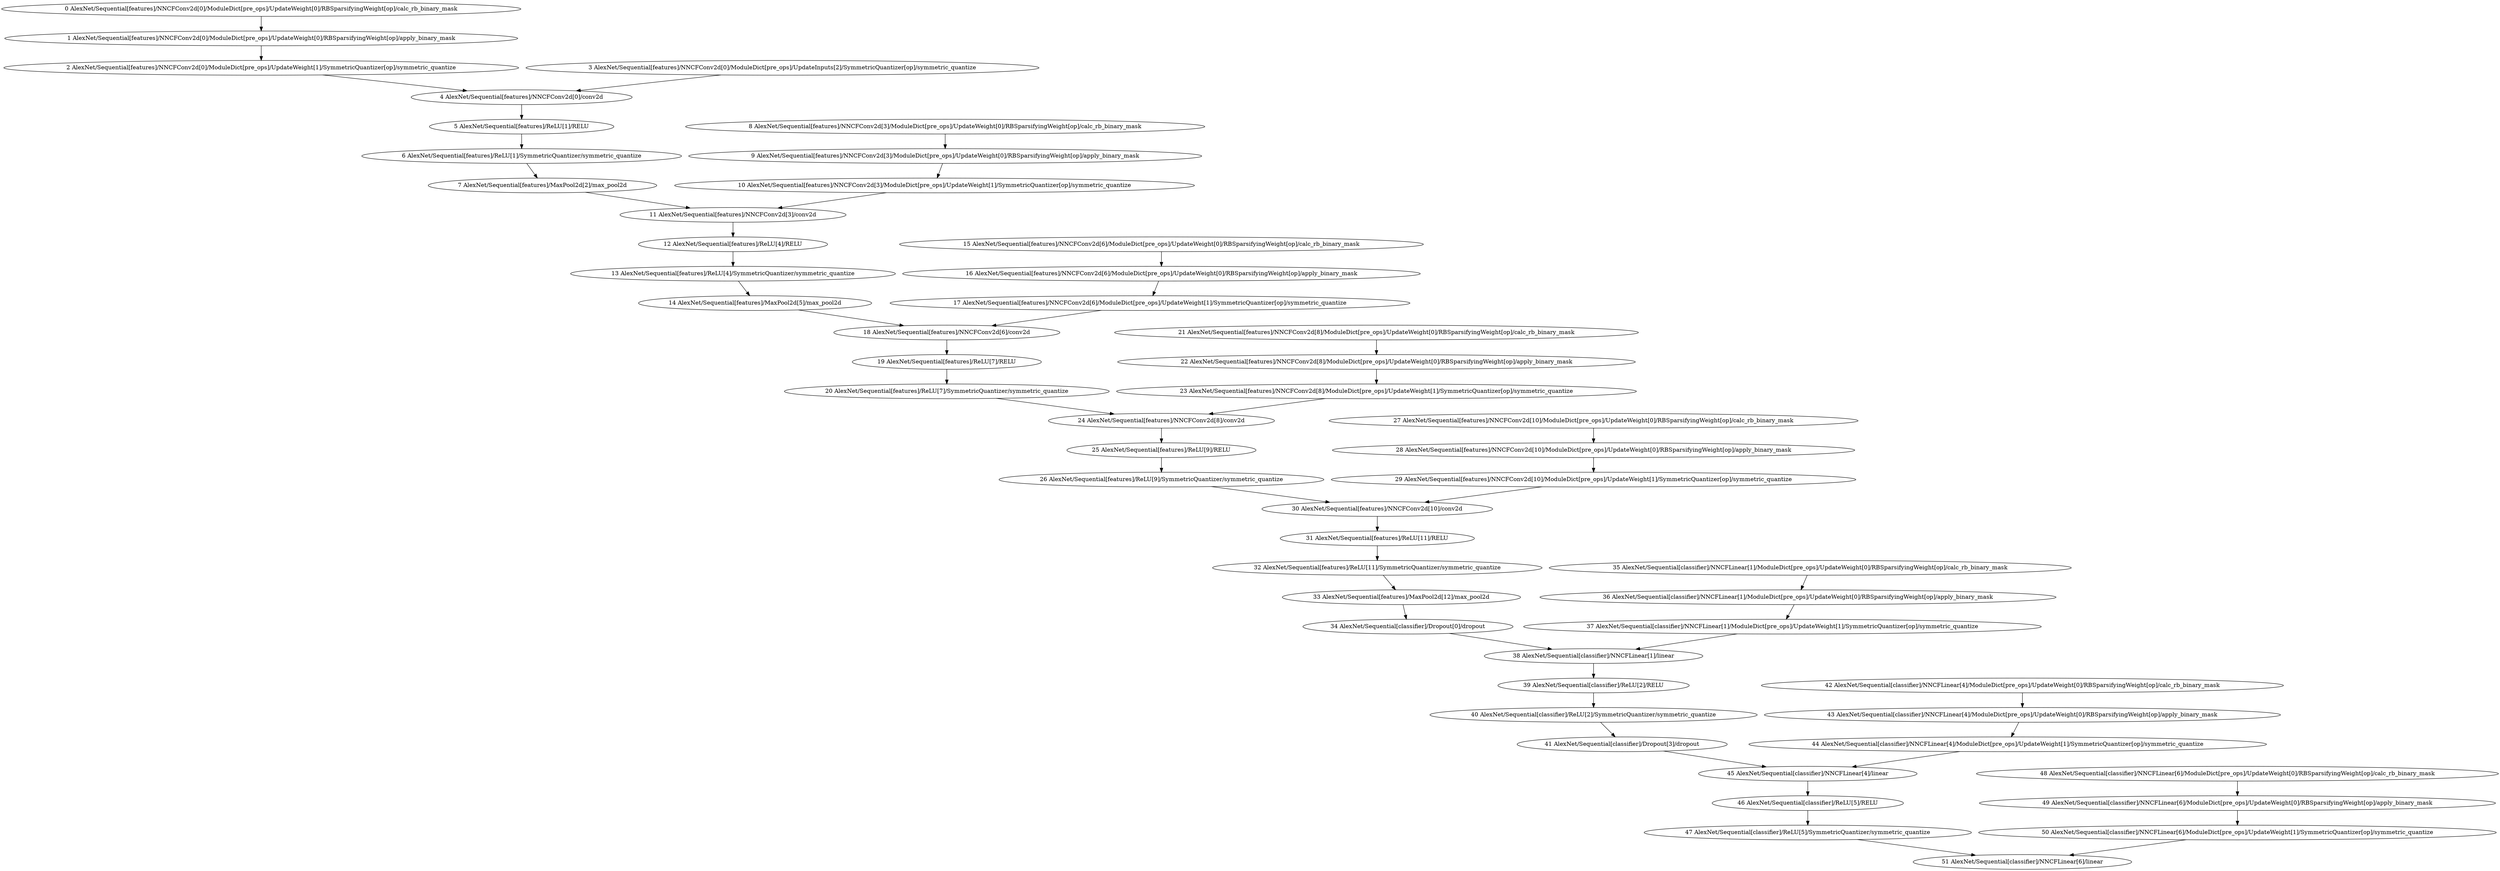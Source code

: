 strict digraph  {
"0 AlexNet/Sequential[features]/NNCFConv2d[0]/ModuleDict[pre_ops]/UpdateWeight[0]/RBSparsifyingWeight[op]/calc_rb_binary_mask" [id=0, scope="AlexNet/Sequential[features]/NNCFConv2d[0]/ModuleDict[pre_ops]/UpdateWeight[0]/RBSparsifyingWeight[op]", type=calc_rb_binary_mask];
"1 AlexNet/Sequential[features]/NNCFConv2d[0]/ModuleDict[pre_ops]/UpdateWeight[0]/RBSparsifyingWeight[op]/apply_binary_mask" [id=1, scope="AlexNet/Sequential[features]/NNCFConv2d[0]/ModuleDict[pre_ops]/UpdateWeight[0]/RBSparsifyingWeight[op]", type=apply_binary_mask];
"2 AlexNet/Sequential[features]/NNCFConv2d[0]/ModuleDict[pre_ops]/UpdateWeight[1]/SymmetricQuantizer[op]/symmetric_quantize" [id=2, scope="AlexNet/Sequential[features]/NNCFConv2d[0]/ModuleDict[pre_ops]/UpdateWeight[1]/SymmetricQuantizer[op]", type=symmetric_quantize];
"3 AlexNet/Sequential[features]/NNCFConv2d[0]/ModuleDict[pre_ops]/UpdateInputs[2]/SymmetricQuantizer[op]/symmetric_quantize" [id=3, scope="AlexNet/Sequential[features]/NNCFConv2d[0]/ModuleDict[pre_ops]/UpdateInputs[2]/SymmetricQuantizer[op]", type=symmetric_quantize];
"4 AlexNet/Sequential[features]/NNCFConv2d[0]/conv2d" [id=4, scope="AlexNet/Sequential[features]/NNCFConv2d[0]", type=conv2d];
"5 AlexNet/Sequential[features]/ReLU[1]/RELU" [id=5, scope="AlexNet/Sequential[features]/ReLU[1]", type=RELU];
"6 AlexNet/Sequential[features]/ReLU[1]/SymmetricQuantizer/symmetric_quantize" [id=6, scope="AlexNet/Sequential[features]/ReLU[1]/SymmetricQuantizer", type=symmetric_quantize];
"7 AlexNet/Sequential[features]/MaxPool2d[2]/max_pool2d" [id=7, scope="AlexNet/Sequential[features]/MaxPool2d[2]", type=max_pool2d];
"8 AlexNet/Sequential[features]/NNCFConv2d[3]/ModuleDict[pre_ops]/UpdateWeight[0]/RBSparsifyingWeight[op]/calc_rb_binary_mask" [id=8, scope="AlexNet/Sequential[features]/NNCFConv2d[3]/ModuleDict[pre_ops]/UpdateWeight[0]/RBSparsifyingWeight[op]", type=calc_rb_binary_mask];
"9 AlexNet/Sequential[features]/NNCFConv2d[3]/ModuleDict[pre_ops]/UpdateWeight[0]/RBSparsifyingWeight[op]/apply_binary_mask" [id=9, scope="AlexNet/Sequential[features]/NNCFConv2d[3]/ModuleDict[pre_ops]/UpdateWeight[0]/RBSparsifyingWeight[op]", type=apply_binary_mask];
"10 AlexNet/Sequential[features]/NNCFConv2d[3]/ModuleDict[pre_ops]/UpdateWeight[1]/SymmetricQuantizer[op]/symmetric_quantize" [id=10, scope="AlexNet/Sequential[features]/NNCFConv2d[3]/ModuleDict[pre_ops]/UpdateWeight[1]/SymmetricQuantizer[op]", type=symmetric_quantize];
"11 AlexNet/Sequential[features]/NNCFConv2d[3]/conv2d" [id=11, scope="AlexNet/Sequential[features]/NNCFConv2d[3]", type=conv2d];
"12 AlexNet/Sequential[features]/ReLU[4]/RELU" [id=12, scope="AlexNet/Sequential[features]/ReLU[4]", type=RELU];
"13 AlexNet/Sequential[features]/ReLU[4]/SymmetricQuantizer/symmetric_quantize" [id=13, scope="AlexNet/Sequential[features]/ReLU[4]/SymmetricQuantizer", type=symmetric_quantize];
"14 AlexNet/Sequential[features]/MaxPool2d[5]/max_pool2d" [id=14, scope="AlexNet/Sequential[features]/MaxPool2d[5]", type=max_pool2d];
"15 AlexNet/Sequential[features]/NNCFConv2d[6]/ModuleDict[pre_ops]/UpdateWeight[0]/RBSparsifyingWeight[op]/calc_rb_binary_mask" [id=15, scope="AlexNet/Sequential[features]/NNCFConv2d[6]/ModuleDict[pre_ops]/UpdateWeight[0]/RBSparsifyingWeight[op]", type=calc_rb_binary_mask];
"16 AlexNet/Sequential[features]/NNCFConv2d[6]/ModuleDict[pre_ops]/UpdateWeight[0]/RBSparsifyingWeight[op]/apply_binary_mask" [id=16, scope="AlexNet/Sequential[features]/NNCFConv2d[6]/ModuleDict[pre_ops]/UpdateWeight[0]/RBSparsifyingWeight[op]", type=apply_binary_mask];
"17 AlexNet/Sequential[features]/NNCFConv2d[6]/ModuleDict[pre_ops]/UpdateWeight[1]/SymmetricQuantizer[op]/symmetric_quantize" [id=17, scope="AlexNet/Sequential[features]/NNCFConv2d[6]/ModuleDict[pre_ops]/UpdateWeight[1]/SymmetricQuantizer[op]", type=symmetric_quantize];
"18 AlexNet/Sequential[features]/NNCFConv2d[6]/conv2d" [id=18, scope="AlexNet/Sequential[features]/NNCFConv2d[6]", type=conv2d];
"19 AlexNet/Sequential[features]/ReLU[7]/RELU" [id=19, scope="AlexNet/Sequential[features]/ReLU[7]", type=RELU];
"20 AlexNet/Sequential[features]/ReLU[7]/SymmetricQuantizer/symmetric_quantize" [id=20, scope="AlexNet/Sequential[features]/ReLU[7]/SymmetricQuantizer", type=symmetric_quantize];
"21 AlexNet/Sequential[features]/NNCFConv2d[8]/ModuleDict[pre_ops]/UpdateWeight[0]/RBSparsifyingWeight[op]/calc_rb_binary_mask" [id=21, scope="AlexNet/Sequential[features]/NNCFConv2d[8]/ModuleDict[pre_ops]/UpdateWeight[0]/RBSparsifyingWeight[op]", type=calc_rb_binary_mask];
"22 AlexNet/Sequential[features]/NNCFConv2d[8]/ModuleDict[pre_ops]/UpdateWeight[0]/RBSparsifyingWeight[op]/apply_binary_mask" [id=22, scope="AlexNet/Sequential[features]/NNCFConv2d[8]/ModuleDict[pre_ops]/UpdateWeight[0]/RBSparsifyingWeight[op]", type=apply_binary_mask];
"23 AlexNet/Sequential[features]/NNCFConv2d[8]/ModuleDict[pre_ops]/UpdateWeight[1]/SymmetricQuantizer[op]/symmetric_quantize" [id=23, scope="AlexNet/Sequential[features]/NNCFConv2d[8]/ModuleDict[pre_ops]/UpdateWeight[1]/SymmetricQuantizer[op]", type=symmetric_quantize];
"24 AlexNet/Sequential[features]/NNCFConv2d[8]/conv2d" [id=24, scope="AlexNet/Sequential[features]/NNCFConv2d[8]", type=conv2d];
"25 AlexNet/Sequential[features]/ReLU[9]/RELU" [id=25, scope="AlexNet/Sequential[features]/ReLU[9]", type=RELU];
"26 AlexNet/Sequential[features]/ReLU[9]/SymmetricQuantizer/symmetric_quantize" [id=26, scope="AlexNet/Sequential[features]/ReLU[9]/SymmetricQuantizer", type=symmetric_quantize];
"27 AlexNet/Sequential[features]/NNCFConv2d[10]/ModuleDict[pre_ops]/UpdateWeight[0]/RBSparsifyingWeight[op]/calc_rb_binary_mask" [id=27, scope="AlexNet/Sequential[features]/NNCFConv2d[10]/ModuleDict[pre_ops]/UpdateWeight[0]/RBSparsifyingWeight[op]", type=calc_rb_binary_mask];
"28 AlexNet/Sequential[features]/NNCFConv2d[10]/ModuleDict[pre_ops]/UpdateWeight[0]/RBSparsifyingWeight[op]/apply_binary_mask" [id=28, scope="AlexNet/Sequential[features]/NNCFConv2d[10]/ModuleDict[pre_ops]/UpdateWeight[0]/RBSparsifyingWeight[op]", type=apply_binary_mask];
"29 AlexNet/Sequential[features]/NNCFConv2d[10]/ModuleDict[pre_ops]/UpdateWeight[1]/SymmetricQuantizer[op]/symmetric_quantize" [id=29, scope="AlexNet/Sequential[features]/NNCFConv2d[10]/ModuleDict[pre_ops]/UpdateWeight[1]/SymmetricQuantizer[op]", type=symmetric_quantize];
"30 AlexNet/Sequential[features]/NNCFConv2d[10]/conv2d" [id=30, scope="AlexNet/Sequential[features]/NNCFConv2d[10]", type=conv2d];
"31 AlexNet/Sequential[features]/ReLU[11]/RELU" [id=31, scope="AlexNet/Sequential[features]/ReLU[11]", type=RELU];
"32 AlexNet/Sequential[features]/ReLU[11]/SymmetricQuantizer/symmetric_quantize" [id=32, scope="AlexNet/Sequential[features]/ReLU[11]/SymmetricQuantizer", type=symmetric_quantize];
"33 AlexNet/Sequential[features]/MaxPool2d[12]/max_pool2d" [id=33, scope="AlexNet/Sequential[features]/MaxPool2d[12]", type=max_pool2d];
"34 AlexNet/Sequential[classifier]/Dropout[0]/dropout" [id=34, scope="AlexNet/Sequential[classifier]/Dropout[0]", type=dropout];
"35 AlexNet/Sequential[classifier]/NNCFLinear[1]/ModuleDict[pre_ops]/UpdateWeight[0]/RBSparsifyingWeight[op]/calc_rb_binary_mask" [id=35, scope="AlexNet/Sequential[classifier]/NNCFLinear[1]/ModuleDict[pre_ops]/UpdateWeight[0]/RBSparsifyingWeight[op]", type=calc_rb_binary_mask];
"36 AlexNet/Sequential[classifier]/NNCFLinear[1]/ModuleDict[pre_ops]/UpdateWeight[0]/RBSparsifyingWeight[op]/apply_binary_mask" [id=36, scope="AlexNet/Sequential[classifier]/NNCFLinear[1]/ModuleDict[pre_ops]/UpdateWeight[0]/RBSparsifyingWeight[op]", type=apply_binary_mask];
"37 AlexNet/Sequential[classifier]/NNCFLinear[1]/ModuleDict[pre_ops]/UpdateWeight[1]/SymmetricQuantizer[op]/symmetric_quantize" [id=37, scope="AlexNet/Sequential[classifier]/NNCFLinear[1]/ModuleDict[pre_ops]/UpdateWeight[1]/SymmetricQuantizer[op]", type=symmetric_quantize];
"38 AlexNet/Sequential[classifier]/NNCFLinear[1]/linear" [id=38, scope="AlexNet/Sequential[classifier]/NNCFLinear[1]", type=linear];
"39 AlexNet/Sequential[classifier]/ReLU[2]/RELU" [id=39, scope="AlexNet/Sequential[classifier]/ReLU[2]", type=RELU];
"40 AlexNet/Sequential[classifier]/ReLU[2]/SymmetricQuantizer/symmetric_quantize" [id=40, scope="AlexNet/Sequential[classifier]/ReLU[2]/SymmetricQuantizer", type=symmetric_quantize];
"41 AlexNet/Sequential[classifier]/Dropout[3]/dropout" [id=41, scope="AlexNet/Sequential[classifier]/Dropout[3]", type=dropout];
"42 AlexNet/Sequential[classifier]/NNCFLinear[4]/ModuleDict[pre_ops]/UpdateWeight[0]/RBSparsifyingWeight[op]/calc_rb_binary_mask" [id=42, scope="AlexNet/Sequential[classifier]/NNCFLinear[4]/ModuleDict[pre_ops]/UpdateWeight[0]/RBSparsifyingWeight[op]", type=calc_rb_binary_mask];
"43 AlexNet/Sequential[classifier]/NNCFLinear[4]/ModuleDict[pre_ops]/UpdateWeight[0]/RBSparsifyingWeight[op]/apply_binary_mask" [id=43, scope="AlexNet/Sequential[classifier]/NNCFLinear[4]/ModuleDict[pre_ops]/UpdateWeight[0]/RBSparsifyingWeight[op]", type=apply_binary_mask];
"44 AlexNet/Sequential[classifier]/NNCFLinear[4]/ModuleDict[pre_ops]/UpdateWeight[1]/SymmetricQuantizer[op]/symmetric_quantize" [id=44, scope="AlexNet/Sequential[classifier]/NNCFLinear[4]/ModuleDict[pre_ops]/UpdateWeight[1]/SymmetricQuantizer[op]", type=symmetric_quantize];
"45 AlexNet/Sequential[classifier]/NNCFLinear[4]/linear" [id=45, scope="AlexNet/Sequential[classifier]/NNCFLinear[4]", type=linear];
"46 AlexNet/Sequential[classifier]/ReLU[5]/RELU" [id=46, scope="AlexNet/Sequential[classifier]/ReLU[5]", type=RELU];
"47 AlexNet/Sequential[classifier]/ReLU[5]/SymmetricQuantizer/symmetric_quantize" [id=47, scope="AlexNet/Sequential[classifier]/ReLU[5]/SymmetricQuantizer", type=symmetric_quantize];
"48 AlexNet/Sequential[classifier]/NNCFLinear[6]/ModuleDict[pre_ops]/UpdateWeight[0]/RBSparsifyingWeight[op]/calc_rb_binary_mask" [id=48, scope="AlexNet/Sequential[classifier]/NNCFLinear[6]/ModuleDict[pre_ops]/UpdateWeight[0]/RBSparsifyingWeight[op]", type=calc_rb_binary_mask];
"49 AlexNet/Sequential[classifier]/NNCFLinear[6]/ModuleDict[pre_ops]/UpdateWeight[0]/RBSparsifyingWeight[op]/apply_binary_mask" [id=49, scope="AlexNet/Sequential[classifier]/NNCFLinear[6]/ModuleDict[pre_ops]/UpdateWeight[0]/RBSparsifyingWeight[op]", type=apply_binary_mask];
"50 AlexNet/Sequential[classifier]/NNCFLinear[6]/ModuleDict[pre_ops]/UpdateWeight[1]/SymmetricQuantizer[op]/symmetric_quantize" [id=50, scope="AlexNet/Sequential[classifier]/NNCFLinear[6]/ModuleDict[pre_ops]/UpdateWeight[1]/SymmetricQuantizer[op]", type=symmetric_quantize];
"51 AlexNet/Sequential[classifier]/NNCFLinear[6]/linear" [id=51, scope="AlexNet/Sequential[classifier]/NNCFLinear[6]", type=linear];
"0 AlexNet/Sequential[features]/NNCFConv2d[0]/ModuleDict[pre_ops]/UpdateWeight[0]/RBSparsifyingWeight[op]/calc_rb_binary_mask" -> "1 AlexNet/Sequential[features]/NNCFConv2d[0]/ModuleDict[pre_ops]/UpdateWeight[0]/RBSparsifyingWeight[op]/apply_binary_mask";
"1 AlexNet/Sequential[features]/NNCFConv2d[0]/ModuleDict[pre_ops]/UpdateWeight[0]/RBSparsifyingWeight[op]/apply_binary_mask" -> "2 AlexNet/Sequential[features]/NNCFConv2d[0]/ModuleDict[pre_ops]/UpdateWeight[1]/SymmetricQuantizer[op]/symmetric_quantize";
"2 AlexNet/Sequential[features]/NNCFConv2d[0]/ModuleDict[pre_ops]/UpdateWeight[1]/SymmetricQuantizer[op]/symmetric_quantize" -> "4 AlexNet/Sequential[features]/NNCFConv2d[0]/conv2d";
"3 AlexNet/Sequential[features]/NNCFConv2d[0]/ModuleDict[pre_ops]/UpdateInputs[2]/SymmetricQuantizer[op]/symmetric_quantize" -> "4 AlexNet/Sequential[features]/NNCFConv2d[0]/conv2d";
"4 AlexNet/Sequential[features]/NNCFConv2d[0]/conv2d" -> "5 AlexNet/Sequential[features]/ReLU[1]/RELU";
"5 AlexNet/Sequential[features]/ReLU[1]/RELU" -> "6 AlexNet/Sequential[features]/ReLU[1]/SymmetricQuantizer/symmetric_quantize";
"6 AlexNet/Sequential[features]/ReLU[1]/SymmetricQuantizer/symmetric_quantize" -> "7 AlexNet/Sequential[features]/MaxPool2d[2]/max_pool2d";
"8 AlexNet/Sequential[features]/NNCFConv2d[3]/ModuleDict[pre_ops]/UpdateWeight[0]/RBSparsifyingWeight[op]/calc_rb_binary_mask" -> "9 AlexNet/Sequential[features]/NNCFConv2d[3]/ModuleDict[pre_ops]/UpdateWeight[0]/RBSparsifyingWeight[op]/apply_binary_mask";
"7 AlexNet/Sequential[features]/MaxPool2d[2]/max_pool2d" -> "11 AlexNet/Sequential[features]/NNCFConv2d[3]/conv2d";
"9 AlexNet/Sequential[features]/NNCFConv2d[3]/ModuleDict[pre_ops]/UpdateWeight[0]/RBSparsifyingWeight[op]/apply_binary_mask" -> "10 AlexNet/Sequential[features]/NNCFConv2d[3]/ModuleDict[pre_ops]/UpdateWeight[1]/SymmetricQuantizer[op]/symmetric_quantize";
"10 AlexNet/Sequential[features]/NNCFConv2d[3]/ModuleDict[pre_ops]/UpdateWeight[1]/SymmetricQuantizer[op]/symmetric_quantize" -> "11 AlexNet/Sequential[features]/NNCFConv2d[3]/conv2d";
"11 AlexNet/Sequential[features]/NNCFConv2d[3]/conv2d" -> "12 AlexNet/Sequential[features]/ReLU[4]/RELU";
"12 AlexNet/Sequential[features]/ReLU[4]/RELU" -> "13 AlexNet/Sequential[features]/ReLU[4]/SymmetricQuantizer/symmetric_quantize";
"13 AlexNet/Sequential[features]/ReLU[4]/SymmetricQuantizer/symmetric_quantize" -> "14 AlexNet/Sequential[features]/MaxPool2d[5]/max_pool2d";
"14 AlexNet/Sequential[features]/MaxPool2d[5]/max_pool2d" -> "18 AlexNet/Sequential[features]/NNCFConv2d[6]/conv2d";
"15 AlexNet/Sequential[features]/NNCFConv2d[6]/ModuleDict[pre_ops]/UpdateWeight[0]/RBSparsifyingWeight[op]/calc_rb_binary_mask" -> "16 AlexNet/Sequential[features]/NNCFConv2d[6]/ModuleDict[pre_ops]/UpdateWeight[0]/RBSparsifyingWeight[op]/apply_binary_mask";
"16 AlexNet/Sequential[features]/NNCFConv2d[6]/ModuleDict[pre_ops]/UpdateWeight[0]/RBSparsifyingWeight[op]/apply_binary_mask" -> "17 AlexNet/Sequential[features]/NNCFConv2d[6]/ModuleDict[pre_ops]/UpdateWeight[1]/SymmetricQuantizer[op]/symmetric_quantize";
"17 AlexNet/Sequential[features]/NNCFConv2d[6]/ModuleDict[pre_ops]/UpdateWeight[1]/SymmetricQuantizer[op]/symmetric_quantize" -> "18 AlexNet/Sequential[features]/NNCFConv2d[6]/conv2d";
"18 AlexNet/Sequential[features]/NNCFConv2d[6]/conv2d" -> "19 AlexNet/Sequential[features]/ReLU[7]/RELU";
"19 AlexNet/Sequential[features]/ReLU[7]/RELU" -> "20 AlexNet/Sequential[features]/ReLU[7]/SymmetricQuantizer/symmetric_quantize";
"20 AlexNet/Sequential[features]/ReLU[7]/SymmetricQuantizer/symmetric_quantize" -> "24 AlexNet/Sequential[features]/NNCFConv2d[8]/conv2d";
"21 AlexNet/Sequential[features]/NNCFConv2d[8]/ModuleDict[pre_ops]/UpdateWeight[0]/RBSparsifyingWeight[op]/calc_rb_binary_mask" -> "22 AlexNet/Sequential[features]/NNCFConv2d[8]/ModuleDict[pre_ops]/UpdateWeight[0]/RBSparsifyingWeight[op]/apply_binary_mask";
"22 AlexNet/Sequential[features]/NNCFConv2d[8]/ModuleDict[pre_ops]/UpdateWeight[0]/RBSparsifyingWeight[op]/apply_binary_mask" -> "23 AlexNet/Sequential[features]/NNCFConv2d[8]/ModuleDict[pre_ops]/UpdateWeight[1]/SymmetricQuantizer[op]/symmetric_quantize";
"23 AlexNet/Sequential[features]/NNCFConv2d[8]/ModuleDict[pre_ops]/UpdateWeight[1]/SymmetricQuantizer[op]/symmetric_quantize" -> "24 AlexNet/Sequential[features]/NNCFConv2d[8]/conv2d";
"24 AlexNet/Sequential[features]/NNCFConv2d[8]/conv2d" -> "25 AlexNet/Sequential[features]/ReLU[9]/RELU";
"25 AlexNet/Sequential[features]/ReLU[9]/RELU" -> "26 AlexNet/Sequential[features]/ReLU[9]/SymmetricQuantizer/symmetric_quantize";
"26 AlexNet/Sequential[features]/ReLU[9]/SymmetricQuantizer/symmetric_quantize" -> "30 AlexNet/Sequential[features]/NNCFConv2d[10]/conv2d";
"27 AlexNet/Sequential[features]/NNCFConv2d[10]/ModuleDict[pre_ops]/UpdateWeight[0]/RBSparsifyingWeight[op]/calc_rb_binary_mask" -> "28 AlexNet/Sequential[features]/NNCFConv2d[10]/ModuleDict[pre_ops]/UpdateWeight[0]/RBSparsifyingWeight[op]/apply_binary_mask";
"28 AlexNet/Sequential[features]/NNCFConv2d[10]/ModuleDict[pre_ops]/UpdateWeight[0]/RBSparsifyingWeight[op]/apply_binary_mask" -> "29 AlexNet/Sequential[features]/NNCFConv2d[10]/ModuleDict[pre_ops]/UpdateWeight[1]/SymmetricQuantizer[op]/symmetric_quantize";
"29 AlexNet/Sequential[features]/NNCFConv2d[10]/ModuleDict[pre_ops]/UpdateWeight[1]/SymmetricQuantizer[op]/symmetric_quantize" -> "30 AlexNet/Sequential[features]/NNCFConv2d[10]/conv2d";
"30 AlexNet/Sequential[features]/NNCFConv2d[10]/conv2d" -> "31 AlexNet/Sequential[features]/ReLU[11]/RELU";
"31 AlexNet/Sequential[features]/ReLU[11]/RELU" -> "32 AlexNet/Sequential[features]/ReLU[11]/SymmetricQuantizer/symmetric_quantize";
"32 AlexNet/Sequential[features]/ReLU[11]/SymmetricQuantizer/symmetric_quantize" -> "33 AlexNet/Sequential[features]/MaxPool2d[12]/max_pool2d";
"33 AlexNet/Sequential[features]/MaxPool2d[12]/max_pool2d" -> "34 AlexNet/Sequential[classifier]/Dropout[0]/dropout";
"34 AlexNet/Sequential[classifier]/Dropout[0]/dropout" -> "38 AlexNet/Sequential[classifier]/NNCFLinear[1]/linear";
"35 AlexNet/Sequential[classifier]/NNCFLinear[1]/ModuleDict[pre_ops]/UpdateWeight[0]/RBSparsifyingWeight[op]/calc_rb_binary_mask" -> "36 AlexNet/Sequential[classifier]/NNCFLinear[1]/ModuleDict[pre_ops]/UpdateWeight[0]/RBSparsifyingWeight[op]/apply_binary_mask";
"36 AlexNet/Sequential[classifier]/NNCFLinear[1]/ModuleDict[pre_ops]/UpdateWeight[0]/RBSparsifyingWeight[op]/apply_binary_mask" -> "37 AlexNet/Sequential[classifier]/NNCFLinear[1]/ModuleDict[pre_ops]/UpdateWeight[1]/SymmetricQuantizer[op]/symmetric_quantize";
"37 AlexNet/Sequential[classifier]/NNCFLinear[1]/ModuleDict[pre_ops]/UpdateWeight[1]/SymmetricQuantizer[op]/symmetric_quantize" -> "38 AlexNet/Sequential[classifier]/NNCFLinear[1]/linear";
"38 AlexNet/Sequential[classifier]/NNCFLinear[1]/linear" -> "39 AlexNet/Sequential[classifier]/ReLU[2]/RELU";
"39 AlexNet/Sequential[classifier]/ReLU[2]/RELU" -> "40 AlexNet/Sequential[classifier]/ReLU[2]/SymmetricQuantizer/symmetric_quantize";
"40 AlexNet/Sequential[classifier]/ReLU[2]/SymmetricQuantizer/symmetric_quantize" -> "41 AlexNet/Sequential[classifier]/Dropout[3]/dropout";
"41 AlexNet/Sequential[classifier]/Dropout[3]/dropout" -> "45 AlexNet/Sequential[classifier]/NNCFLinear[4]/linear";
"42 AlexNet/Sequential[classifier]/NNCFLinear[4]/ModuleDict[pre_ops]/UpdateWeight[0]/RBSparsifyingWeight[op]/calc_rb_binary_mask" -> "43 AlexNet/Sequential[classifier]/NNCFLinear[4]/ModuleDict[pre_ops]/UpdateWeight[0]/RBSparsifyingWeight[op]/apply_binary_mask";
"43 AlexNet/Sequential[classifier]/NNCFLinear[4]/ModuleDict[pre_ops]/UpdateWeight[0]/RBSparsifyingWeight[op]/apply_binary_mask" -> "44 AlexNet/Sequential[classifier]/NNCFLinear[4]/ModuleDict[pre_ops]/UpdateWeight[1]/SymmetricQuantizer[op]/symmetric_quantize";
"44 AlexNet/Sequential[classifier]/NNCFLinear[4]/ModuleDict[pre_ops]/UpdateWeight[1]/SymmetricQuantizer[op]/symmetric_quantize" -> "45 AlexNet/Sequential[classifier]/NNCFLinear[4]/linear";
"45 AlexNet/Sequential[classifier]/NNCFLinear[4]/linear" -> "46 AlexNet/Sequential[classifier]/ReLU[5]/RELU";
"46 AlexNet/Sequential[classifier]/ReLU[5]/RELU" -> "47 AlexNet/Sequential[classifier]/ReLU[5]/SymmetricQuantizer/symmetric_quantize";
"47 AlexNet/Sequential[classifier]/ReLU[5]/SymmetricQuantizer/symmetric_quantize" -> "51 AlexNet/Sequential[classifier]/NNCFLinear[6]/linear";
"48 AlexNet/Sequential[classifier]/NNCFLinear[6]/ModuleDict[pre_ops]/UpdateWeight[0]/RBSparsifyingWeight[op]/calc_rb_binary_mask" -> "49 AlexNet/Sequential[classifier]/NNCFLinear[6]/ModuleDict[pre_ops]/UpdateWeight[0]/RBSparsifyingWeight[op]/apply_binary_mask";
"49 AlexNet/Sequential[classifier]/NNCFLinear[6]/ModuleDict[pre_ops]/UpdateWeight[0]/RBSparsifyingWeight[op]/apply_binary_mask" -> "50 AlexNet/Sequential[classifier]/NNCFLinear[6]/ModuleDict[pre_ops]/UpdateWeight[1]/SymmetricQuantizer[op]/symmetric_quantize";
"50 AlexNet/Sequential[classifier]/NNCFLinear[6]/ModuleDict[pre_ops]/UpdateWeight[1]/SymmetricQuantizer[op]/symmetric_quantize" -> "51 AlexNet/Sequential[classifier]/NNCFLinear[6]/linear";
}
